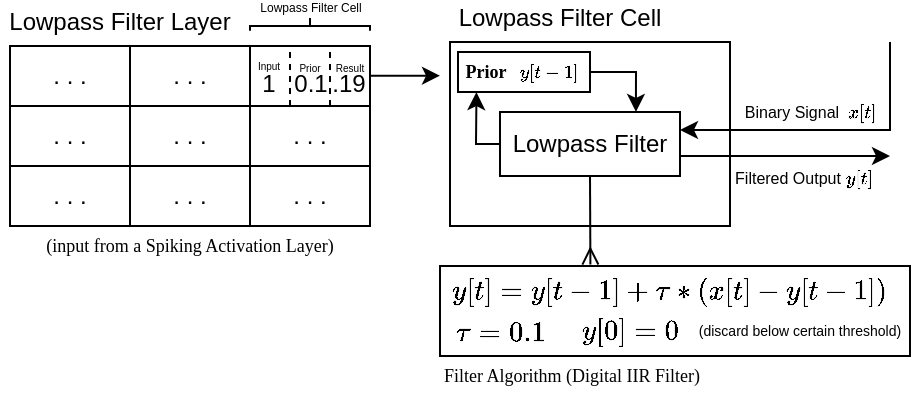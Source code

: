 <mxfile version="14.6.13" type="device"><diagram id="uoIXbic3JGS-LeMeAUY_" name="Page-1"><mxGraphModel dx="544" dy="345" grid="1" gridSize="10" guides="1" tooltips="1" connect="1" arrows="1" fold="1" page="1" pageScale="1" pageWidth="850" pageHeight="1100" math="1" shadow="0"><root><mxCell id="0"/><mxCell id="1" parent="0"/><mxCell id="ePJ33nRop-mRp14MWKkf-151" value="" style="rounded=0;whiteSpace=wrap;html=1;shadow=0;fontSize=12;fontColor=#F2F2F2;fillColor=none;" parent="1" vertex="1"><mxGeometry x="455" y="480" width="235" height="45" as="geometry"/></mxCell><mxCell id="ePJ33nRop-mRp14MWKkf-15" value="Lowpass Filter Layer" style="text;html=1;strokeColor=none;fillColor=none;align=center;verticalAlign=middle;whiteSpace=wrap;rounded=0;" parent="1" vertex="1"><mxGeometry x="235" y="348" width="120" height="20" as="geometry"/></mxCell><mxCell id="ePJ33nRop-mRp14MWKkf-20" value="$$x[t]$$" style="text;strokeColor=none;fillColor=none;align=center;verticalAlign=middle;rounded=0;fontSize=8;html=1;whiteSpace=wrap;" parent="1" vertex="1"><mxGeometry x="656" y="393" width="20" height="20" as="geometry"/></mxCell><mxCell id="ePJ33nRop-mRp14MWKkf-21" value="$$ \tau = 0.1 $$" style="text;html=1;strokeColor=none;fillColor=none;align=center;verticalAlign=middle;whiteSpace=wrap;rounded=0;" parent="1" vertex="1"><mxGeometry x="460" y="507.5" width="50" height="10" as="geometry"/></mxCell><mxCell id="ePJ33nRop-mRp14MWKkf-22" value="$$ y[t]&amp;nbsp; = y[t-1] + \tau * (x[t] - y[t-1])$$" style="text;html=1;strokeColor=none;fillColor=none;align=center;verticalAlign=middle;whiteSpace=wrap;rounded=0;" parent="1" vertex="1"><mxGeometry x="460" y="487.5" width="220" height="10" as="geometry"/></mxCell><mxCell id="ePJ33nRop-mRp14MWKkf-27" value="Binary Signal" style="text;strokeColor=none;fillColor=none;align=center;verticalAlign=middle;rounded=0;fontSize=8;html=1;whiteSpace=wrap;" parent="1" vertex="1"><mxGeometry x="601" y="393" width="60" height="20" as="geometry"/></mxCell><mxCell id="ePJ33nRop-mRp14MWKkf-28" value="" style="endArrow=classic;html=1;fontSize=8;snapToPoint=0;rounded=0;shadow=0;sketch=0;jumpStyle=none;" parent="1" edge="1"><mxGeometry width="50" height="50" relative="1" as="geometry"><mxPoint x="420" y="384.86" as="sourcePoint"/><mxPoint x="455" y="384.86" as="targetPoint"/><Array as="points"><mxPoint x="425" y="384.86"/></Array></mxGeometry></mxCell><mxCell id="ePJ33nRop-mRp14MWKkf-119" value="Input" style="text;html=1;strokeColor=none;fillColor=none;align=center;verticalAlign=middle;whiteSpace=wrap;rounded=0;fontSize=5;" parent="1" vertex="1"><mxGeometry x="361" y="379.16" width="17" as="geometry"/></mxCell><mxCell id="ePJ33nRop-mRp14MWKkf-120" value="Prior" style="text;html=1;strokeColor=none;fillColor=none;align=center;verticalAlign=middle;whiteSpace=wrap;rounded=0;fontSize=5;" parent="1" vertex="1"><mxGeometry x="380" y="379.32" width="20" as="geometry"/></mxCell><mxCell id="ePJ33nRop-mRp14MWKkf-121" value="&lt;font style=&quot;font-size: 12px&quot;&gt;1&lt;/font&gt;" style="text;html=1;strokeColor=none;fillColor=none;align=center;verticalAlign=middle;whiteSpace=wrap;rounded=0;fontSize=5;" parent="1" vertex="1"><mxGeometry x="362" y="379.16" width="15" height="20" as="geometry"/></mxCell><mxCell id="ePJ33nRop-mRp14MWKkf-122" value="&lt;span style=&quot;font-size: 12px&quot;&gt;0.1&lt;/span&gt;" style="text;html=1;strokeColor=none;fillColor=none;align=center;verticalAlign=middle;whiteSpace=wrap;rounded=0;fontSize=5;" parent="1" vertex="1"><mxGeometry x="382.5" y="379.16" width="15" height="20" as="geometry"/></mxCell><mxCell id="ePJ33nRop-mRp14MWKkf-123" value="Result" style="text;html=1;strokeColor=none;fillColor=none;align=center;verticalAlign=middle;whiteSpace=wrap;rounded=0;fontSize=5;" parent="1" vertex="1"><mxGeometry x="400" y="379.32" width="20" as="geometry"/></mxCell><mxCell id="ePJ33nRop-mRp14MWKkf-124" value="&lt;span style=&quot;font-size: 12px&quot;&gt;.19&lt;/span&gt;" style="text;html=1;strokeColor=none;fillColor=none;align=center;verticalAlign=middle;whiteSpace=wrap;rounded=0;fontSize=5;" parent="1" vertex="1"><mxGeometry x="401.5" y="379.16" width="15" height="20" as="geometry"/></mxCell><mxCell id="ePJ33nRop-mRp14MWKkf-125" value="" style="group" parent="1" vertex="1" connectable="0"><mxGeometry x="360" y="356" width="60" height="4" as="geometry"/></mxCell><mxCell id="ePJ33nRop-mRp14MWKkf-126" value="" style="endArrow=none;html=1;rounded=0;" parent="ePJ33nRop-mRp14MWKkf-125" edge="1"><mxGeometry width="50" height="50" relative="1" as="geometry"><mxPoint y="6.4" as="sourcePoint"/><mxPoint x="60" y="6.4" as="targetPoint"/><Array as="points"><mxPoint y="4"/><mxPoint x="60" y="4"/></Array></mxGeometry></mxCell><mxCell id="ePJ33nRop-mRp14MWKkf-127" value="" style="endArrow=none;html=1;" parent="ePJ33nRop-mRp14MWKkf-125" edge="1"><mxGeometry width="50" height="50" relative="1" as="geometry"><mxPoint x="30" y="4" as="sourcePoint"/><mxPoint x="30" as="targetPoint"/></mxGeometry></mxCell><mxCell id="ePJ33nRop-mRp14MWKkf-128" value="&lt;font style=&quot;font-size: 6px;&quot;&gt;Lowpass Filter Cell&lt;/font&gt;" style="text;html=1;strokeColor=none;fillColor=none;align=center;verticalAlign=middle;whiteSpace=wrap;rounded=0;fontSize=6;" parent="1" vertex="1"><mxGeometry x="362.5" y="350" width="55" height="2" as="geometry"/></mxCell><mxCell id="ePJ33nRop-mRp14MWKkf-129" value="" style="rounded=0;whiteSpace=wrap;html=1;fontColor=#525252;fillColor=none;" parent="1" vertex="1"><mxGeometry x="360" y="370" width="60" height="30" as="geometry"/></mxCell><mxCell id="ePJ33nRop-mRp14MWKkf-130" value="" style="endArrow=none;html=1;fontColor=#525252;dashed=1;" parent="1" edge="1"><mxGeometry width="50" height="50" relative="1" as="geometry"><mxPoint x="380" y="400" as="sourcePoint"/><mxPoint x="380" y="370" as="targetPoint"/></mxGeometry></mxCell><mxCell id="ePJ33nRop-mRp14MWKkf-131" value="" style="endArrow=none;html=1;fontColor=#525252;dashed=1;" parent="1" edge="1"><mxGeometry width="50" height="50" relative="1" as="geometry"><mxPoint x="400" y="400.0" as="sourcePoint"/><mxPoint x="400" y="370.0" as="targetPoint"/></mxGeometry></mxCell><mxCell id="ePJ33nRop-mRp14MWKkf-133" value="" style="shape=table;html=1;whiteSpace=wrap;startSize=0;container=1;collapsible=0;childLayout=tableLayout;fontColor=#525252;fillColor=none;rounded=0;shadow=0;" parent="1" vertex="1"><mxGeometry x="240" y="370" width="180" height="90" as="geometry"/></mxCell><mxCell id="ePJ33nRop-mRp14MWKkf-134" value="" style="shape=partialRectangle;html=1;whiteSpace=wrap;collapsible=0;dropTarget=0;pointerEvents=0;fillColor=none;top=0;left=0;bottom=0;right=0;points=[[0,0.5],[1,0.5]];portConstraint=eastwest;" parent="ePJ33nRop-mRp14MWKkf-133" vertex="1"><mxGeometry width="180" height="30" as="geometry"/></mxCell><mxCell id="ePJ33nRop-mRp14MWKkf-135" value=". . ." style="shape=partialRectangle;html=1;whiteSpace=wrap;connectable=0;fillColor=none;top=0;left=0;bottom=0;right=0;overflow=hidden;" parent="ePJ33nRop-mRp14MWKkf-134" vertex="1"><mxGeometry width="60" height="30" as="geometry"/></mxCell><mxCell id="ePJ33nRop-mRp14MWKkf-136" value=". . ." style="shape=partialRectangle;html=1;whiteSpace=wrap;connectable=0;fillColor=none;top=0;left=0;bottom=0;right=0;overflow=hidden;" parent="ePJ33nRop-mRp14MWKkf-134" vertex="1"><mxGeometry x="60" width="60" height="30" as="geometry"/></mxCell><mxCell id="ePJ33nRop-mRp14MWKkf-137" value="" style="shape=partialRectangle;html=1;whiteSpace=wrap;connectable=0;fillColor=none;top=0;left=0;bottom=0;right=0;overflow=hidden;" parent="ePJ33nRop-mRp14MWKkf-134" vertex="1"><mxGeometry x="120" width="60" height="30" as="geometry"/></mxCell><mxCell id="ePJ33nRop-mRp14MWKkf-138" value="" style="shape=partialRectangle;html=1;whiteSpace=wrap;collapsible=0;dropTarget=0;pointerEvents=0;fillColor=none;top=0;left=0;bottom=0;right=0;points=[[0,0.5],[1,0.5]];portConstraint=eastwest;" parent="ePJ33nRop-mRp14MWKkf-133" vertex="1"><mxGeometry y="30" width="180" height="30" as="geometry"/></mxCell><mxCell id="ePJ33nRop-mRp14MWKkf-139" value=". . ." style="shape=partialRectangle;html=1;whiteSpace=wrap;connectable=0;fillColor=none;top=0;left=0;bottom=0;right=0;overflow=hidden;" parent="ePJ33nRop-mRp14MWKkf-138" vertex="1"><mxGeometry width="60" height="30" as="geometry"/></mxCell><mxCell id="ePJ33nRop-mRp14MWKkf-140" value=". . ." style="shape=partialRectangle;html=1;whiteSpace=wrap;connectable=0;fillColor=none;top=0;left=0;bottom=0;right=0;overflow=hidden;" parent="ePJ33nRop-mRp14MWKkf-138" vertex="1"><mxGeometry x="60" width="60" height="30" as="geometry"/></mxCell><mxCell id="ePJ33nRop-mRp14MWKkf-141" value=". . ." style="shape=partialRectangle;html=1;whiteSpace=wrap;connectable=0;fillColor=none;top=0;left=0;bottom=0;right=0;overflow=hidden;" parent="ePJ33nRop-mRp14MWKkf-138" vertex="1"><mxGeometry x="120" width="60" height="30" as="geometry"/></mxCell><mxCell id="ePJ33nRop-mRp14MWKkf-142" value="" style="shape=partialRectangle;html=1;whiteSpace=wrap;collapsible=0;dropTarget=0;pointerEvents=0;fillColor=none;top=0;left=0;bottom=0;right=0;points=[[0,0.5],[1,0.5]];portConstraint=eastwest;" parent="ePJ33nRop-mRp14MWKkf-133" vertex="1"><mxGeometry y="60" width="180" height="30" as="geometry"/></mxCell><mxCell id="ePJ33nRop-mRp14MWKkf-143" value=". . ." style="shape=partialRectangle;html=1;whiteSpace=wrap;connectable=0;fillColor=none;top=0;left=0;bottom=0;right=0;overflow=hidden;" parent="ePJ33nRop-mRp14MWKkf-142" vertex="1"><mxGeometry width="60" height="30" as="geometry"/></mxCell><mxCell id="ePJ33nRop-mRp14MWKkf-144" value=". . ." style="shape=partialRectangle;html=1;whiteSpace=wrap;connectable=0;fillColor=none;top=0;left=0;bottom=0;right=0;overflow=hidden;" parent="ePJ33nRop-mRp14MWKkf-142" vertex="1"><mxGeometry x="60" width="60" height="30" as="geometry"/></mxCell><mxCell id="ePJ33nRop-mRp14MWKkf-145" value=". . ." style="shape=partialRectangle;html=1;whiteSpace=wrap;connectable=0;fillColor=none;top=0;left=0;bottom=0;right=0;overflow=hidden;" parent="ePJ33nRop-mRp14MWKkf-142" vertex="1"><mxGeometry x="120" width="60" height="30" as="geometry"/></mxCell><mxCell id="ePJ33nRop-mRp14MWKkf-147" value="" style="rounded=0;whiteSpace=wrap;html=1;shadow=0;fontColor=#F2F2F2;fillColor=none;" parent="1" vertex="1"><mxGeometry x="460" y="368" width="140" height="92" as="geometry"/></mxCell><mxCell id="ePJ33nRop-mRp14MWKkf-148" value="&lt;font style=&quot;font-size: 12px;&quot;&gt;Lowpass Filter Cell&lt;/font&gt;" style="text;html=1;strokeColor=none;fillColor=none;align=center;verticalAlign=middle;whiteSpace=wrap;rounded=0;fontSize=12;" parent="1" vertex="1"><mxGeometry x="460" y="350" width="110" height="12" as="geometry"/></mxCell><mxCell id="ePJ33nRop-mRp14MWKkf-150" value="Lowpass Filter" style="rounded=0;whiteSpace=wrap;html=1;shadow=0;fontSize=12;fillColor=none;" parent="1" vertex="1"><mxGeometry x="485" y="403" width="90" height="32" as="geometry"/></mxCell><mxCell id="ePJ33nRop-mRp14MWKkf-152" value="" style="endArrow=ERmany;html=1;fontSize=12;fontColor=#F2F2F2;exitX=0.5;exitY=1;exitDx=0;exitDy=0;entryX=0.32;entryY=-0.016;entryDx=0;entryDy=0;entryPerimeter=0;endFill=0;" parent="1" source="ePJ33nRop-mRp14MWKkf-150" target="ePJ33nRop-mRp14MWKkf-151" edge="1"><mxGeometry width="50" height="50" relative="1" as="geometry"><mxPoint x="530" y="570" as="sourcePoint"/><mxPoint x="580" y="520" as="targetPoint"/></mxGeometry></mxCell><mxCell id="ePJ33nRop-mRp14MWKkf-154" value="" style="endArrow=classic;html=1;fontSize=12;fontColor=#F2F2F2;entryX=1;entryY=0.5;entryDx=0;entryDy=0;rounded=0;" parent="1" edge="1"><mxGeometry width="50" height="50" relative="1" as="geometry"><mxPoint x="680" y="368" as="sourcePoint"/><mxPoint x="575" y="412" as="targetPoint"/><Array as="points"><mxPoint x="680" y="412"/></Array></mxGeometry></mxCell><mxCell id="ePJ33nRop-mRp14MWKkf-156" value="(input from a Spiking Activation Layer)" style="text;html=1;strokeColor=none;fillColor=none;align=center;verticalAlign=middle;whiteSpace=wrap;rounded=0;fontFamily=Verdana;fontSize=9;" parent="1" vertex="1"><mxGeometry x="240" y="460" width="180" height="20" as="geometry"/></mxCell><mxCell id="ePJ33nRop-mRp14MWKkf-157" value="Filter Algorithm (Digital IIR Filter)" style="text;html=1;strokeColor=none;fillColor=none;align=left;verticalAlign=middle;whiteSpace=wrap;rounded=0;shadow=0;fontSize=9;fontFamily=Verdana;" parent="1" vertex="1"><mxGeometry x="455" y="525" width="175" height="20" as="geometry"/></mxCell><mxCell id="ePJ33nRop-mRp14MWKkf-158" value="$$ y[0] = 0 $$" style="text;html=1;strokeColor=none;fillColor=none;align=center;verticalAlign=middle;whiteSpace=wrap;rounded=0;" parent="1" vertex="1"><mxGeometry x="525" y="507.5" width="50" height="10" as="geometry"/></mxCell><mxCell id="ePJ33nRop-mRp14MWKkf-159" value="" style="endArrow=classic;html=1;fontFamily=Verdana;fontSize=9;fontColor=#F2F2F2;" parent="1" edge="1"><mxGeometry width="50" height="50" relative="1" as="geometry"><mxPoint x="575" y="425" as="sourcePoint"/><mxPoint x="680" y="425" as="targetPoint"/></mxGeometry></mxCell><mxCell id="ePJ33nRop-mRp14MWKkf-161" value="$$y[t]$$" style="text;strokeColor=none;fillColor=none;align=center;verticalAlign=middle;rounded=0;fontSize=8;html=1;whiteSpace=wrap;" parent="1" vertex="1"><mxGeometry x="655" y="426" width="20" height="20" as="geometry"/></mxCell><mxCell id="ePJ33nRop-mRp14MWKkf-162" value="Filtered Output" style="text;strokeColor=none;fillColor=none;align=center;verticalAlign=middle;rounded=0;fontSize=8;html=1;whiteSpace=wrap;" parent="1" vertex="1"><mxGeometry x="599" y="426" width="60" height="20" as="geometry"/></mxCell><mxCell id="ePJ33nRop-mRp14MWKkf-163" value="" style="rounded=0;whiteSpace=wrap;html=1;shadow=0;fontFamily=Verdana;fontSize=9;fontColor=#F2F2F2;fillColor=none;align=left;" parent="1" vertex="1"><mxGeometry x="464" y="373" width="66" height="20" as="geometry"/></mxCell><mxCell id="ePJ33nRop-mRp14MWKkf-166" value="&lt;span&gt;$$y[t-1]$$&lt;/span&gt;" style="text;html=1;strokeColor=none;fillColor=none;align=center;verticalAlign=middle;whiteSpace=wrap;rounded=0;shadow=0;comic=0;fontFamily=Verdana;fontSize=9;" parent="1" vertex="1"><mxGeometry x="490" y="373" width="40" height="20" as="geometry"/></mxCell><mxCell id="ePJ33nRop-mRp14MWKkf-167" value="Prior" style="text;html=1;strokeColor=none;fillColor=none;align=center;verticalAlign=middle;whiteSpace=wrap;rounded=0;shadow=0;comic=0;fontFamily=Verdana;fontSize=9;fontStyle=1" parent="1" vertex="1"><mxGeometry x="458" y="373" width="40" height="20" as="geometry"/></mxCell><mxCell id="ePJ33nRop-mRp14MWKkf-168" value="" style="endArrow=classic;html=1;fontFamily=Verdana;fontSize=9;fontColor=#F2F2F2;exitX=1;exitY=0.5;exitDx=0;exitDy=0;entryX=0.755;entryY=-0.002;entryDx=0;entryDy=0;rounded=0;entryPerimeter=0;" parent="1" source="ePJ33nRop-mRp14MWKkf-163" target="ePJ33nRop-mRp14MWKkf-150" edge="1"><mxGeometry width="50" height="50" relative="1" as="geometry"><mxPoint x="590" y="370" as="sourcePoint"/><mxPoint x="640" y="320" as="targetPoint"/><Array as="points"><mxPoint x="553" y="383"/></Array></mxGeometry></mxCell><mxCell id="ePJ33nRop-mRp14MWKkf-169" value="" style="endArrow=classic;html=1;fontFamily=Verdana;fontSize=9;fontColor=#F2F2F2;exitX=0;exitY=0.5;exitDx=0;exitDy=0;entryX=0.381;entryY=1.003;entryDx=0;entryDy=0;rounded=0;entryPerimeter=0;" parent="1" source="ePJ33nRop-mRp14MWKkf-150" target="ePJ33nRop-mRp14MWKkf-167" edge="1"><mxGeometry width="50" height="50" relative="1" as="geometry"><mxPoint x="510" y="330" as="sourcePoint"/><mxPoint x="560" y="280" as="targetPoint"/><Array as="points"><mxPoint x="473" y="419"/></Array></mxGeometry></mxCell><mxCell id="LkfGf3I3p6piDiQAy9ED-1" value="(discard below certain threshold)" style="text;html=1;strokeColor=none;fillColor=none;align=center;verticalAlign=middle;whiteSpace=wrap;rounded=0;fontSize=7;" parent="1" vertex="1"><mxGeometry x="580" y="502.5" width="110" height="20" as="geometry"/></mxCell></root></mxGraphModel></diagram></mxfile>